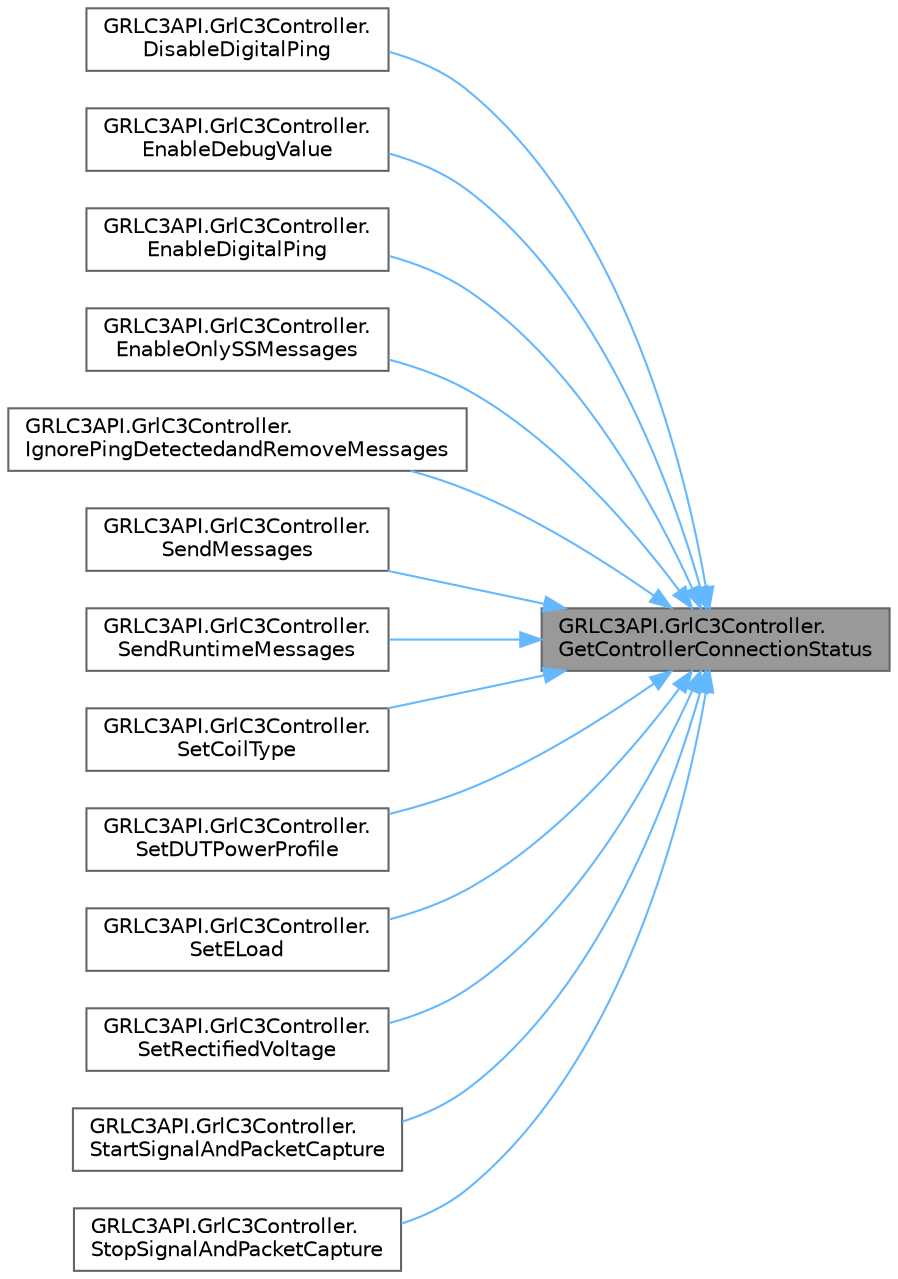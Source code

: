digraph "GRLC3API.GrlC3Controller.GetControllerConnectionStatus"
{
 // LATEX_PDF_SIZE
  bgcolor="transparent";
  edge [fontname=Helvetica,fontsize=10,labelfontname=Helvetica,labelfontsize=10];
  node [fontname=Helvetica,fontsize=10,shape=box,height=0.2,width=0.4];
  rankdir="RL";
  Node1 [label="GRLC3API.GrlC3Controller.\lGetControllerConnectionStatus",height=0.2,width=0.4,color="gray40", fillcolor="grey60", style="filled", fontcolor="black",tooltip="Use this GetControllerConnectionStatus function to check Controller is connected or not  C# Example:"];
  Node1 -> Node2 [dir="back",color="steelblue1",style="solid"];
  Node2 [label="GRLC3API.GrlC3Controller.\lDisableDigitalPing",height=0.2,width=0.4,color="grey40", fillcolor="white", style="filled",URL="$db/d41/class_g_r_l_c3_a_p_i_1_1_grl_c3_controller.html#acfe3c9f0b916c481ac9c860b6b479f31",tooltip="DisableDigitalPing to disable the controller from Digial ping mode and proceed to further on the stat..."];
  Node1 -> Node3 [dir="back",color="steelblue1",style="solid"];
  Node3 [label="GRLC3API.GrlC3Controller.\lEnableDebugValue",height=0.2,width=0.4,color="grey40", fillcolor="white", style="filled",URL="$db/d41/class_g_r_l_c3_a_p_i_1_1_grl_c3_controller.html#a457b7ca875a6bb725ae023ae5380b20e",tooltip=" "];
  Node1 -> Node4 [dir="back",color="steelblue1",style="solid"];
  Node4 [label="GRLC3API.GrlC3Controller.\lEnableDigitalPing",height=0.2,width=0.4,color="grey40", fillcolor="white", style="filled",URL="$db/d41/class_g_r_l_c3_a_p_i_1_1_grl_c3_controller.html#a37907a4efcfe270fefcd58b30c820fb9",tooltip="SetDigitalPing to enable the controller to keep only in Digial ping mode. Not to proceed further on t..."];
  Node1 -> Node5 [dir="back",color="steelblue1",style="solid"];
  Node5 [label="GRLC3API.GrlC3Controller.\lEnableOnlySSMessages",height=0.2,width=0.4,color="grey40", fillcolor="white", style="filled",URL="$db/d41/class_g_r_l_c3_a_p_i_1_1_grl_c3_controller.html#a933e9d05d362204f857d5dc62130cba1",tooltip="Get Only Signal Strength packets for Optium coil position finding  C# Example:"];
  Node1 -> Node6 [dir="back",color="steelblue1",style="solid"];
  Node6 [label="GRLC3API.GrlC3Controller.\lIgnorePingDetectedandRemoveMessages",height=0.2,width=0.4,color="grey40", fillcolor="white", style="filled",URL="$db/d41/class_g_r_l_c3_a_p_i_1_1_grl_c3_controller.html#ac8ba5a791ceaa33fce9bfc02a0c4dbee",tooltip="Ignore Ping Detected and shutdown messaged from List of QI messages  C# Example:"];
  Node1 -> Node7 [dir="back",color="steelblue1",style="solid"];
  Node7 [label="GRLC3API.GrlC3Controller.\lSendMessages",height=0.2,width=0.4,color="grey40", fillcolor="white", style="filled",URL="$db/d41/class_g_r_l_c3_a_p_i_1_1_grl_c3_controller.html#a20a916e1fed5ad181fb439c404c1043b",tooltip="Send this API to configure QI messages to C3 controller remove the coil and configure messages using ..."];
  Node1 -> Node8 [dir="back",color="steelblue1",style="solid"];
  Node8 [label="GRLC3API.GrlC3Controller.\lSendRuntimeMessages",height=0.2,width=0.4,color="grey40", fillcolor="white", style="filled",URL="$db/d41/class_g_r_l_c3_a_p_i_1_1_grl_c3_controller.html#a6de2dd3fa562ec97d93a5d5e483919d2",tooltip="Send Instantanious Run time messages, such as EPT etc., in Power Transfer phase.,  C# Example:"];
  Node1 -> Node9 [dir="back",color="steelblue1",style="solid"];
  Node9 [label="GRLC3API.GrlC3Controller.\lSetCoilType",height=0.2,width=0.4,color="grey40", fillcolor="white", style="filled",URL="$db/d41/class_g_r_l_c3_a_p_i_1_1_grl_c3_controller.html#a22832f62499caf1d8c964790b85195c0",tooltip="Select the coil which is connected GRL-WP-QI-C3 Controller  C# Example:"];
  Node1 -> Node10 [dir="back",color="steelblue1",style="solid"];
  Node10 [label="GRLC3API.GrlC3Controller.\lSetDUTPowerProfile",height=0.2,width=0.4,color="grey40", fillcolor="white", style="filled",URL="$db/d41/class_g_r_l_c3_a_p_i_1_1_grl_c3_controller.html#a3bc06f82f705231fcd721c2b921d0af2",tooltip="Select the DUT profile which is connected GRL-WP-QI-C3 Controller  C# Example:"];
  Node1 -> Node11 [dir="back",color="steelblue1",style="solid"];
  Node11 [label="GRLC3API.GrlC3Controller.\lSetELoad",height=0.2,width=0.4,color="grey40", fillcolor="white", style="filled",URL="$db/d41/class_g_r_l_c3_a_p_i_1_1_grl_c3_controller.html#a3e3ecc31d71f0b5ce45487798efe9b2e",tooltip="Set Eload values to draw power  C# Example:"];
  Node1 -> Node12 [dir="back",color="steelblue1",style="solid"];
  Node12 [label="GRLC3API.GrlC3Controller.\lSetRectifiedVoltage",height=0.2,width=0.4,color="grey40", fillcolor="white", style="filled",URL="$db/d41/class_g_r_l_c3_a_p_i_1_1_grl_c3_controller.html#ae1df8d9a0e7fb70b7f95266ec1cd3943",tooltip="Set this API to send command to C3 such as to regulate Rectified Voltage in Power transfer phase to a..."];
  Node1 -> Node13 [dir="back",color="steelblue1",style="solid"];
  Node13 [label="GRLC3API.GrlC3Controller.\lStartSignalAndPacketCapture",height=0.2,width=0.4,color="grey40", fillcolor="white", style="filled",URL="$db/d41/class_g_r_l_c3_a_p_i_1_1_grl_c3_controller.html#af268d6fa0122108d6be4eae00da50d27",tooltip="Start signal and Packet capture from controller, enable this method to read packets as well as recifi..."];
  Node1 -> Node14 [dir="back",color="steelblue1",style="solid"];
  Node14 [label="GRLC3API.GrlC3Controller.\lStopSignalAndPacketCapture",height=0.2,width=0.4,color="grey40", fillcolor="white", style="filled",URL="$db/d41/class_g_r_l_c3_a_p_i_1_1_grl_c3_controller.html#a9b6f21a06e4349c96f1b227725203c38",tooltip="Stops the data capture, including any QI messages and voltage values.  C# Example:"];
}
